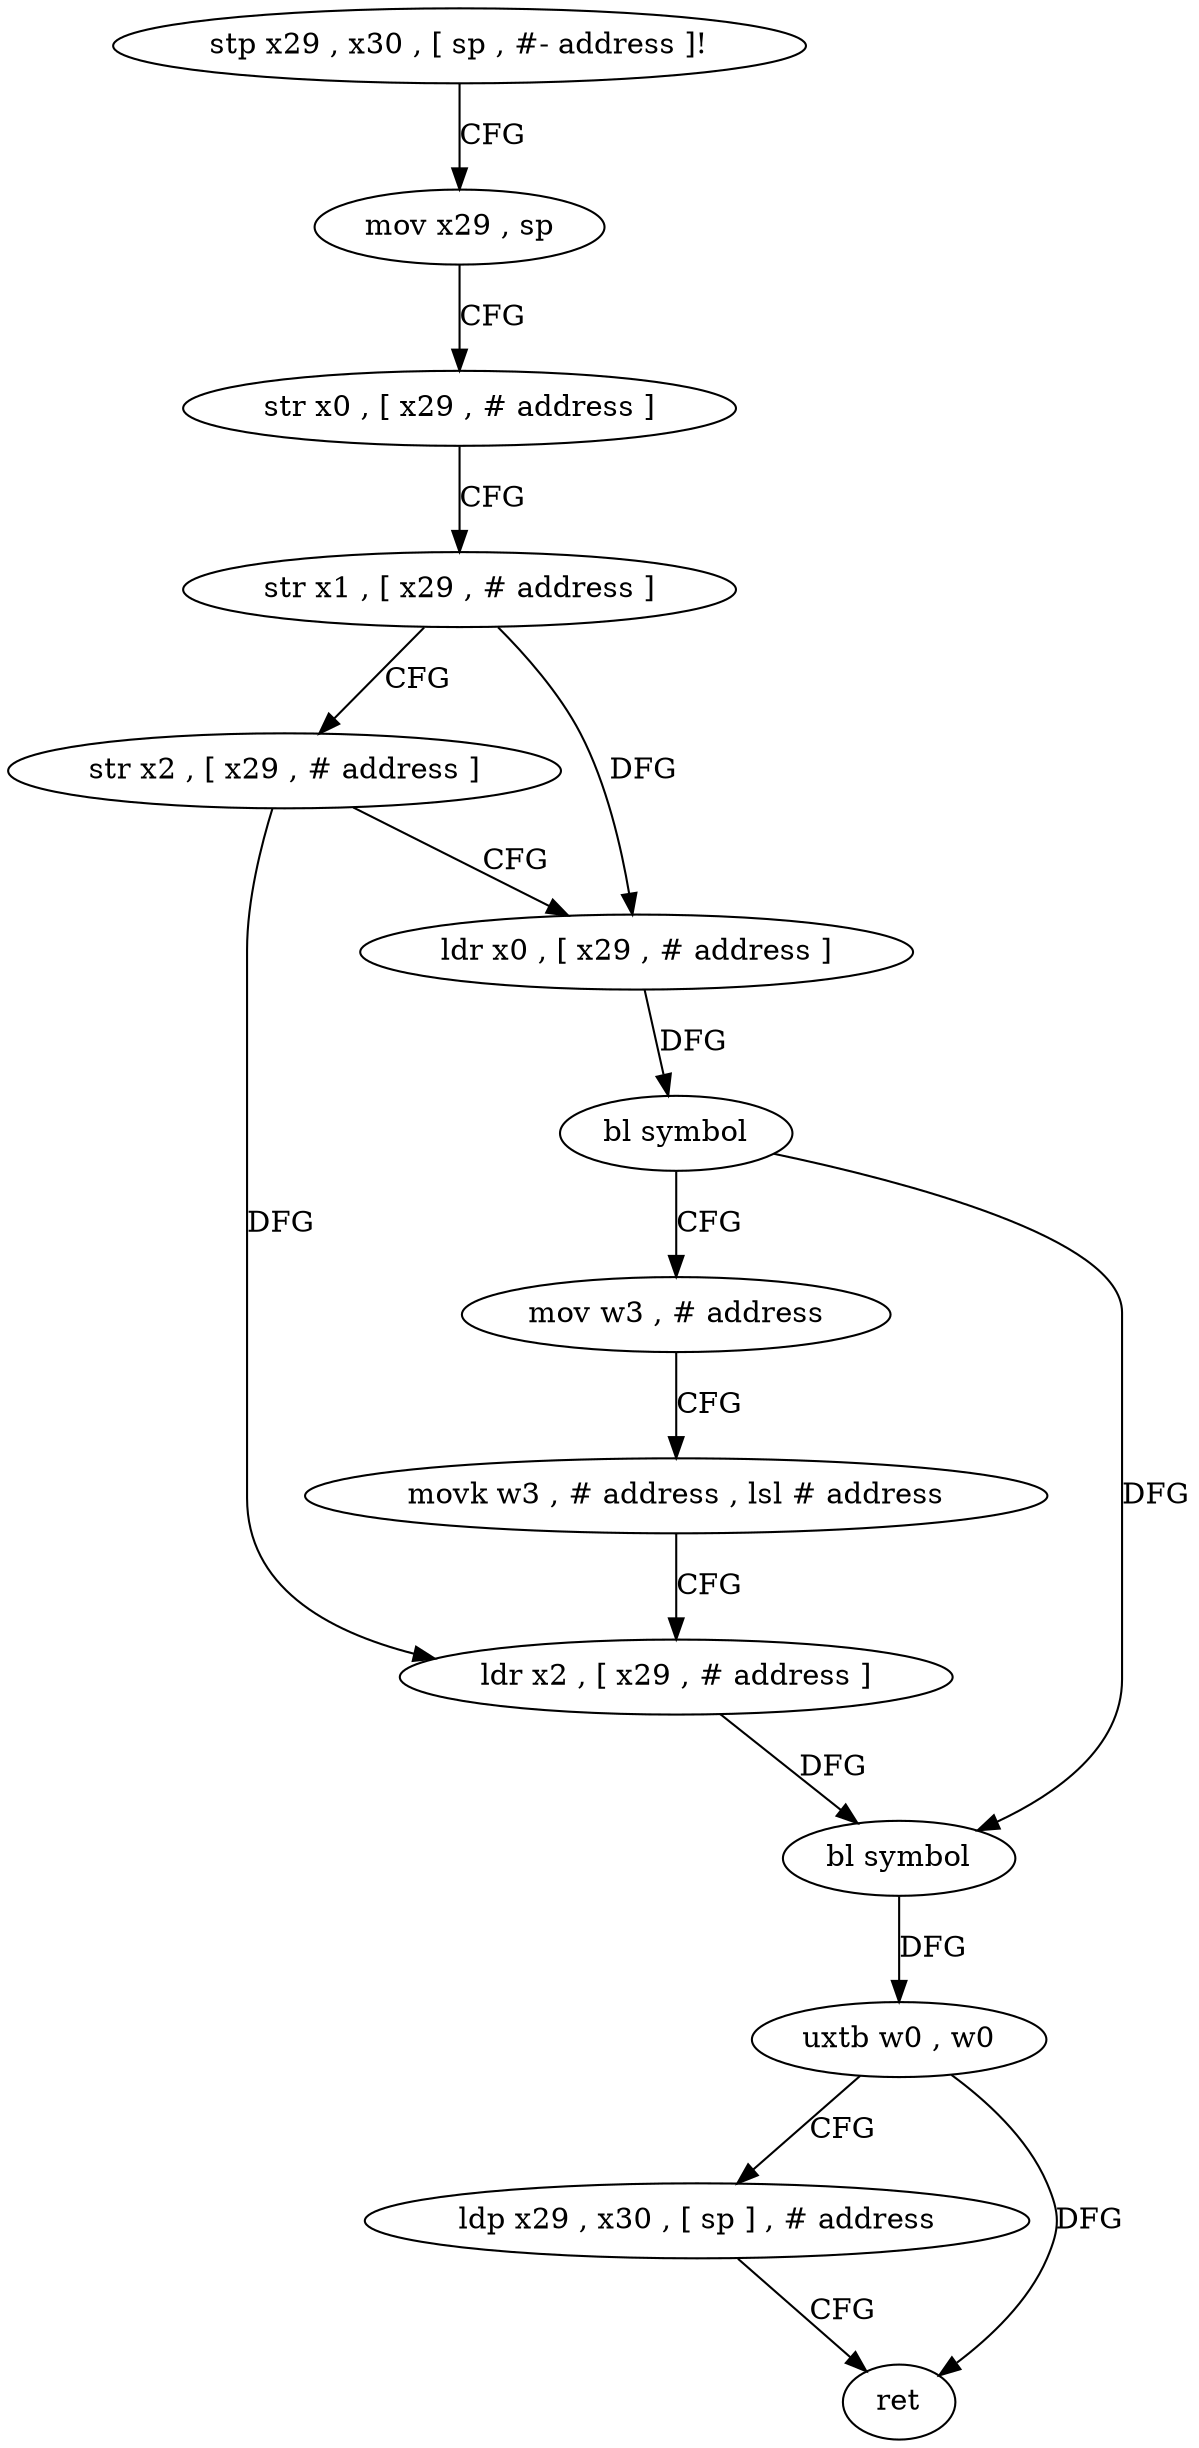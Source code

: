 digraph "func" {
"4215740" [label = "stp x29 , x30 , [ sp , #- address ]!" ]
"4215744" [label = "mov x29 , sp" ]
"4215748" [label = "str x0 , [ x29 , # address ]" ]
"4215752" [label = "str x1 , [ x29 , # address ]" ]
"4215756" [label = "str x2 , [ x29 , # address ]" ]
"4215760" [label = "ldr x0 , [ x29 , # address ]" ]
"4215764" [label = "bl symbol" ]
"4215768" [label = "mov w3 , # address" ]
"4215772" [label = "movk w3 , # address , lsl # address" ]
"4215776" [label = "ldr x2 , [ x29 , # address ]" ]
"4215780" [label = "bl symbol" ]
"4215784" [label = "uxtb w0 , w0" ]
"4215788" [label = "ldp x29 , x30 , [ sp ] , # address" ]
"4215792" [label = "ret" ]
"4215740" -> "4215744" [ label = "CFG" ]
"4215744" -> "4215748" [ label = "CFG" ]
"4215748" -> "4215752" [ label = "CFG" ]
"4215752" -> "4215756" [ label = "CFG" ]
"4215752" -> "4215760" [ label = "DFG" ]
"4215756" -> "4215760" [ label = "CFG" ]
"4215756" -> "4215776" [ label = "DFG" ]
"4215760" -> "4215764" [ label = "DFG" ]
"4215764" -> "4215768" [ label = "CFG" ]
"4215764" -> "4215780" [ label = "DFG" ]
"4215768" -> "4215772" [ label = "CFG" ]
"4215772" -> "4215776" [ label = "CFG" ]
"4215776" -> "4215780" [ label = "DFG" ]
"4215780" -> "4215784" [ label = "DFG" ]
"4215784" -> "4215788" [ label = "CFG" ]
"4215784" -> "4215792" [ label = "DFG" ]
"4215788" -> "4215792" [ label = "CFG" ]
}
